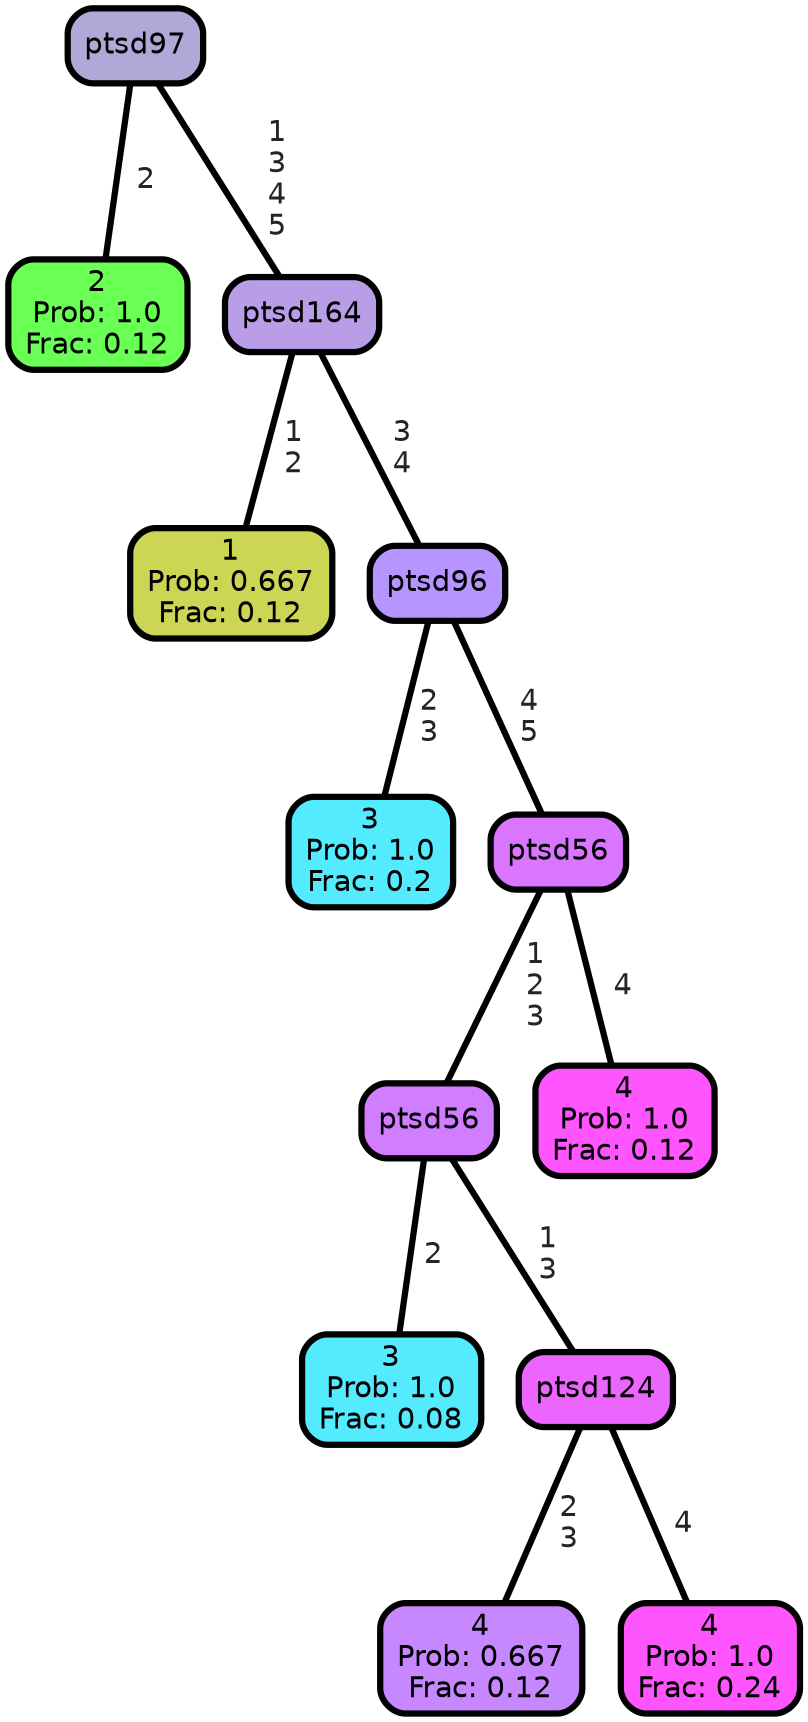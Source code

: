 graph Tree {
node [shape=box, style="filled, rounded",color="black",penwidth="3",fontcolor="black",                 fontname=helvetica] ;
graph [ranksep="0 equally", splines=straight,                 bgcolor=transparent, dpi=200] ;
edge [fontname=helvetica, fontweight=bold,fontcolor=grey14,color=black] ;
0 [label="2
Prob: 1.0
Frac: 0.12", fillcolor="#6aff55"] ;
1 [label="ptsd97", fillcolor="#b0a8d6"] ;
2 [label="1
Prob: 0.667
Frac: 0.12", fillcolor="#cdd555"] ;
3 [label="ptsd164", fillcolor="#ba9de7"] ;
4 [label="3
Prob: 1.0
Frac: 0.2", fillcolor="#55ebff"] ;
5 [label="ptsd96", fillcolor="#b794ff"] ;
6 [label="3
Prob: 1.0
Frac: 0.08", fillcolor="#55ebff"] ;
7 [label="ptsd56", fillcolor="#d07dff"] ;
8 [label="4
Prob: 0.667
Frac: 0.12", fillcolor="#c687ff"] ;
9 [label="ptsd124", fillcolor="#ec65ff"] ;
10 [label="4
Prob: 1.0
Frac: 0.24", fillcolor="#ff55ff"] ;
11 [label="ptsd56", fillcolor="#da75ff"] ;
12 [label="4
Prob: 1.0
Frac: 0.12", fillcolor="#ff55ff"] ;
1 -- 0 [label=" 2",penwidth=3] ;
1 -- 3 [label=" 1\n 3\n 4\n 5",penwidth=3] ;
3 -- 2 [label=" 1\n 2",penwidth=3] ;
3 -- 5 [label=" 3\n 4",penwidth=3] ;
5 -- 4 [label=" 2\n 3",penwidth=3] ;
5 -- 11 [label=" 4\n 5",penwidth=3] ;
7 -- 6 [label=" 2",penwidth=3] ;
7 -- 9 [label=" 1\n 3",penwidth=3] ;
9 -- 8 [label=" 2\n 3",penwidth=3] ;
9 -- 10 [label=" 4",penwidth=3] ;
11 -- 7 [label=" 1\n 2\n 3",penwidth=3] ;
11 -- 12 [label=" 4",penwidth=3] ;
{rank = same;}}